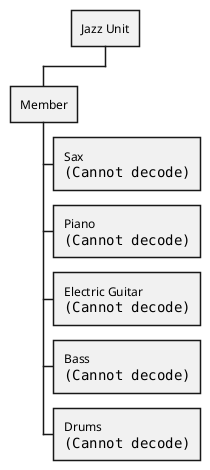@startwbs
* Jazz Unit
** Member
*** Sax\n<img src="fig2025040617.png">
*** Piano\n<img src="fig2025040615.png">
*** Electric Guitar\n<img src="fig2025040616.png">
*** Bass\n<img src="fig2025040614.png">
*** Drums\n<img src="fig2025040613.png">
@endwbs
